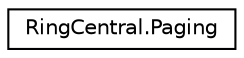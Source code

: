 digraph "Graphical Class Hierarchy"
{
 // LATEX_PDF_SIZE
  edge [fontname="Helvetica",fontsize="10",labelfontname="Helvetica",labelfontsize="10"];
  node [fontname="Helvetica",fontsize="10",shape=record];
  rankdir="LR";
  Node0 [label="RingCentral.Paging",height=0.2,width=0.4,color="black", fillcolor="white", style="filled",URL="$classRingCentral_1_1Paging.html",tooltip="Paging information"];
}

